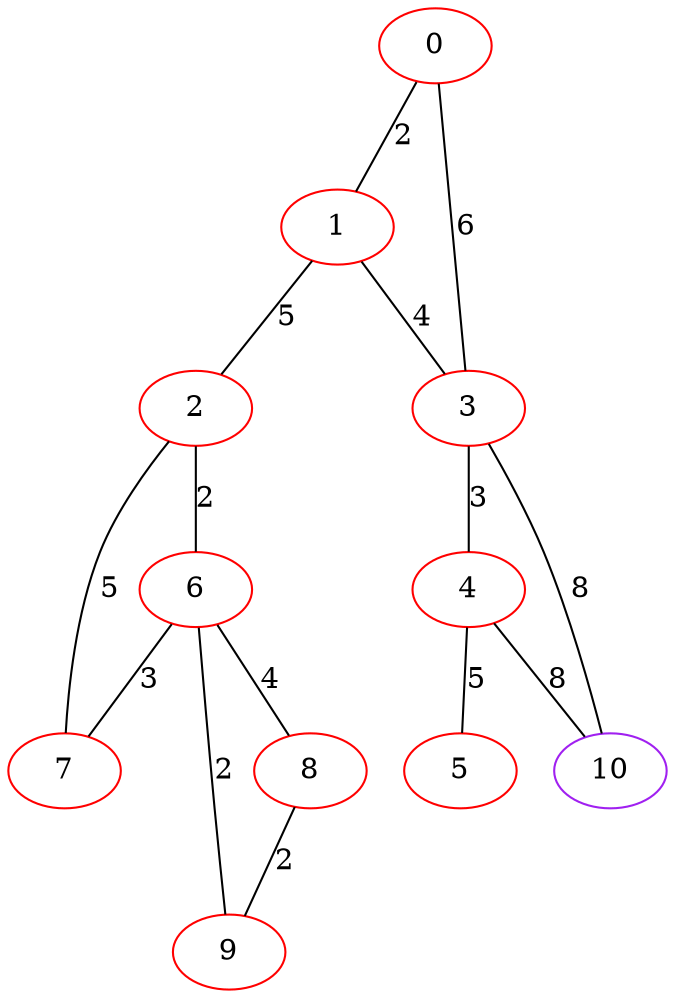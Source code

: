 graph "" {
0 [color=red, weight=1];
1 [color=red, weight=1];
2 [color=red, weight=1];
3 [color=red, weight=1];
4 [color=red, weight=1];
5 [color=red, weight=1];
6 [color=red, weight=1];
7 [color=red, weight=1];
8 [color=red, weight=1];
9 [color=red, weight=1];
10 [color=purple, weight=4];
0 -- 1  [key=0, label=2];
0 -- 3  [key=0, label=6];
1 -- 2  [key=0, label=5];
1 -- 3  [key=0, label=4];
2 -- 6  [key=0, label=2];
2 -- 7  [key=0, label=5];
3 -- 10  [key=0, label=8];
3 -- 4  [key=0, label=3];
4 -- 10  [key=0, label=8];
4 -- 5  [key=0, label=5];
6 -- 8  [key=0, label=4];
6 -- 9  [key=0, label=2];
6 -- 7  [key=0, label=3];
8 -- 9  [key=0, label=2];
}
